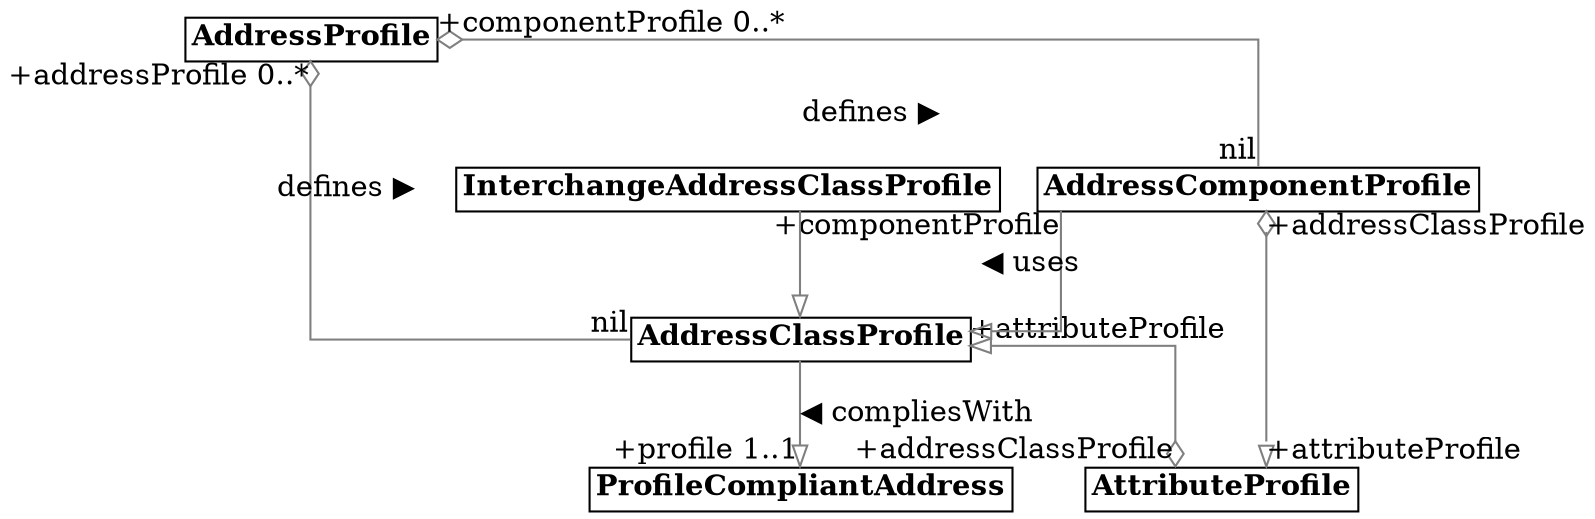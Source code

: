 digraph G {
  graph [splines="ortho"]
  edge [color="gray50"]
  node [shape="box"]

  AddressProfile [shape="plain" label=<
    <TABLE BORDER="0" CELLBORDER="1" CELLSPACING="0">
    <TR>
    <TD><B>AddressProfile</B></TD>
  </TR>
  
  </TABLE>
  >]
  
  AddressClassProfile [shape="plain" label=<
    <TABLE BORDER="0" CELLBORDER="1" CELLSPACING="0">
    <TR>
    <TD><B>AddressClassProfile</B></TD>
  </TR>
  
  </TABLE>
  >]
  
  AddressComponentProfile [shape="plain" label=<
    <TABLE BORDER="0" CELLBORDER="1" CELLSPACING="0">
    <TR>
    <TD><B>AddressComponentProfile</B></TD>
  </TR>
  
  </TABLE>
  >]
  
  AttributeProfile [shape="plain" label=<
    <TABLE BORDER="0" CELLBORDER="1" CELLSPACING="0">
    <TR>
    <TD><B>AttributeProfile</B></TD>
  </TR>
  
  </TABLE>
  >]
  
  ProfileCompliantAddress [shape="plain" label=<
    <TABLE BORDER="0" CELLBORDER="1" CELLSPACING="0">
    <TR>
    <TD><B>ProfileCompliantAddress</B></TD>
  </TR>
  
  </TABLE>
  >]
  
  InterchangeAddressClassProfile [shape="plain" label=<
    <TABLE BORDER="0" CELLBORDER="1" CELLSPACING="0">
    <TR>
    <TD><B>InterchangeAddressClassProfile</B></TD>
  </TR>
  
  </TABLE>
  >]

  AddressProfile -> AddressComponentProfile [dir="back" label="defines ▶" headlabel=nil arrowhead="onormal" arrowtail="odiamond" taillabel="+componentProfile 0..*"]
  AddressProfile -> AddressClassProfile [dir="back" label="defines ▶" headlabel=nil arrowhead="onormal" arrowtail="odiamond" taillabel="+addressProfile 0..*"]
  AddressClassProfile -> AttributeProfile [dir="both" headlabel="+addressClassProfile" taillabel="+attributeProfile" arrowhead="odiamond" arrowtail="onormal"]
  AddressClassProfile -> ProfileCompliantAddress [dir="direct" label="◀ compliesWith" headlabel="+profile 1..1" arrowhead="onormal" arrowtail="onormal"]
  AddressComponentProfile -> AddressClassProfile [dir="direct" label="◀ uses" taillabel="+componentProfile" arrowhead="onormal" arrowtail="odiamond"]
  AddressComponentProfile -> AttributeProfile [dir="both" headlabel="+addressClassProfile" taillabel="+attributeProfile" arrowhead="odiamond" arrowtail="onormal"]
  
  
  
  InterchangeAddressClassProfile -> AddressClassProfile [dir="direct" arrowhead="onormal" arrowtail="onormal"]
  
  
  
  
}
